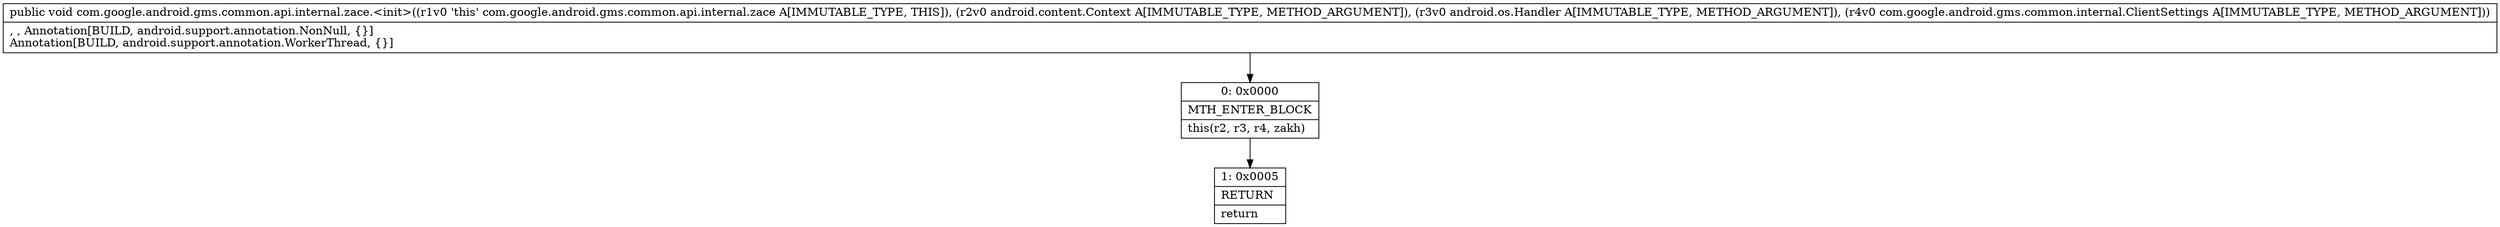 digraph "CFG forcom.google.android.gms.common.api.internal.zace.\<init\>(Landroid\/content\/Context;Landroid\/os\/Handler;Lcom\/google\/android\/gms\/common\/internal\/ClientSettings;)V" {
Node_0 [shape=record,label="{0\:\ 0x0000|MTH_ENTER_BLOCK\l|this(r2, r3, r4, zakh)\l}"];
Node_1 [shape=record,label="{1\:\ 0x0005|RETURN\l|return\l}"];
MethodNode[shape=record,label="{public void com.google.android.gms.common.api.internal.zace.\<init\>((r1v0 'this' com.google.android.gms.common.api.internal.zace A[IMMUTABLE_TYPE, THIS]), (r2v0 android.content.Context A[IMMUTABLE_TYPE, METHOD_ARGUMENT]), (r3v0 android.os.Handler A[IMMUTABLE_TYPE, METHOD_ARGUMENT]), (r4v0 com.google.android.gms.common.internal.ClientSettings A[IMMUTABLE_TYPE, METHOD_ARGUMENT]))  | , , Annotation[BUILD, android.support.annotation.NonNull, \{\}]\lAnnotation[BUILD, android.support.annotation.WorkerThread, \{\}]\l}"];
MethodNode -> Node_0;
Node_0 -> Node_1;
}

